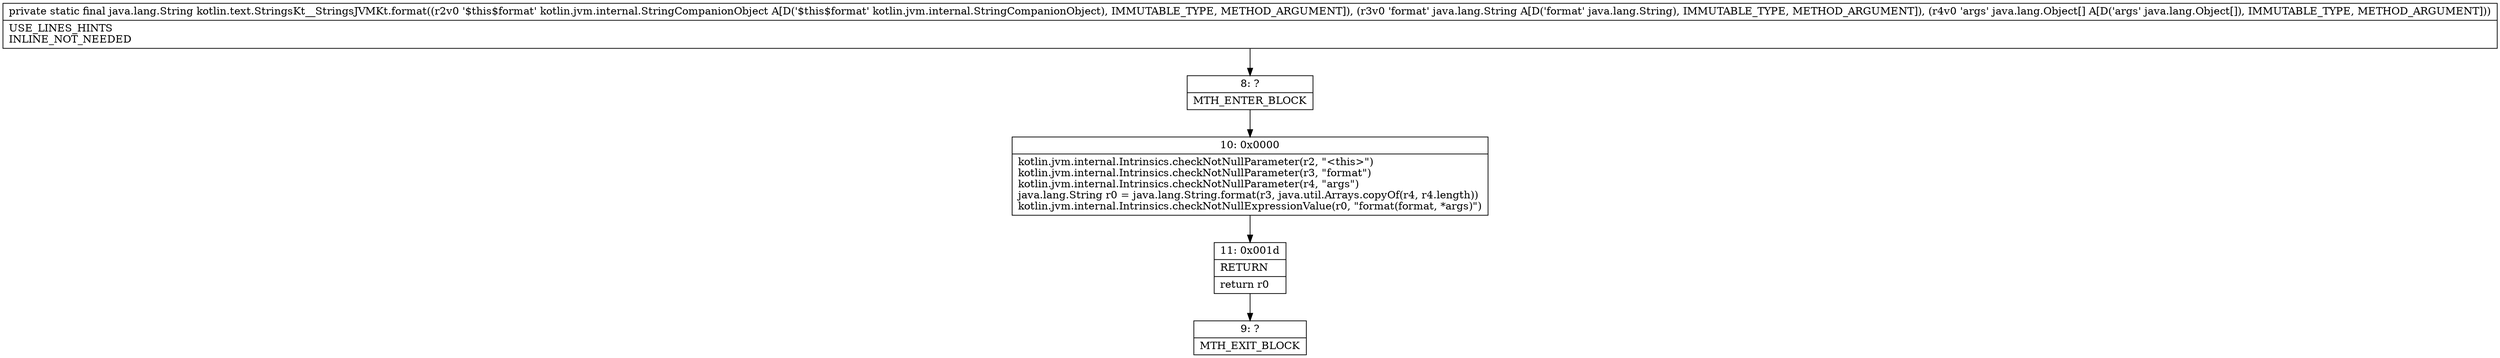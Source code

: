 digraph "CFG forkotlin.text.StringsKt__StringsJVMKt.format(Lkotlin\/jvm\/internal\/StringCompanionObject;Ljava\/lang\/String;[Ljava\/lang\/Object;)Ljava\/lang\/String;" {
Node_8 [shape=record,label="{8\:\ ?|MTH_ENTER_BLOCK\l}"];
Node_10 [shape=record,label="{10\:\ 0x0000|kotlin.jvm.internal.Intrinsics.checkNotNullParameter(r2, \"\<this\>\")\lkotlin.jvm.internal.Intrinsics.checkNotNullParameter(r3, \"format\")\lkotlin.jvm.internal.Intrinsics.checkNotNullParameter(r4, \"args\")\ljava.lang.String r0 = java.lang.String.format(r3, java.util.Arrays.copyOf(r4, r4.length))\lkotlin.jvm.internal.Intrinsics.checkNotNullExpressionValue(r0, \"format(format, *args)\")\l}"];
Node_11 [shape=record,label="{11\:\ 0x001d|RETURN\l|return r0\l}"];
Node_9 [shape=record,label="{9\:\ ?|MTH_EXIT_BLOCK\l}"];
MethodNode[shape=record,label="{private static final java.lang.String kotlin.text.StringsKt__StringsJVMKt.format((r2v0 '$this$format' kotlin.jvm.internal.StringCompanionObject A[D('$this$format' kotlin.jvm.internal.StringCompanionObject), IMMUTABLE_TYPE, METHOD_ARGUMENT]), (r3v0 'format' java.lang.String A[D('format' java.lang.String), IMMUTABLE_TYPE, METHOD_ARGUMENT]), (r4v0 'args' java.lang.Object[] A[D('args' java.lang.Object[]), IMMUTABLE_TYPE, METHOD_ARGUMENT]))  | USE_LINES_HINTS\lINLINE_NOT_NEEDED\l}"];
MethodNode -> Node_8;Node_8 -> Node_10;
Node_10 -> Node_11;
Node_11 -> Node_9;
}

